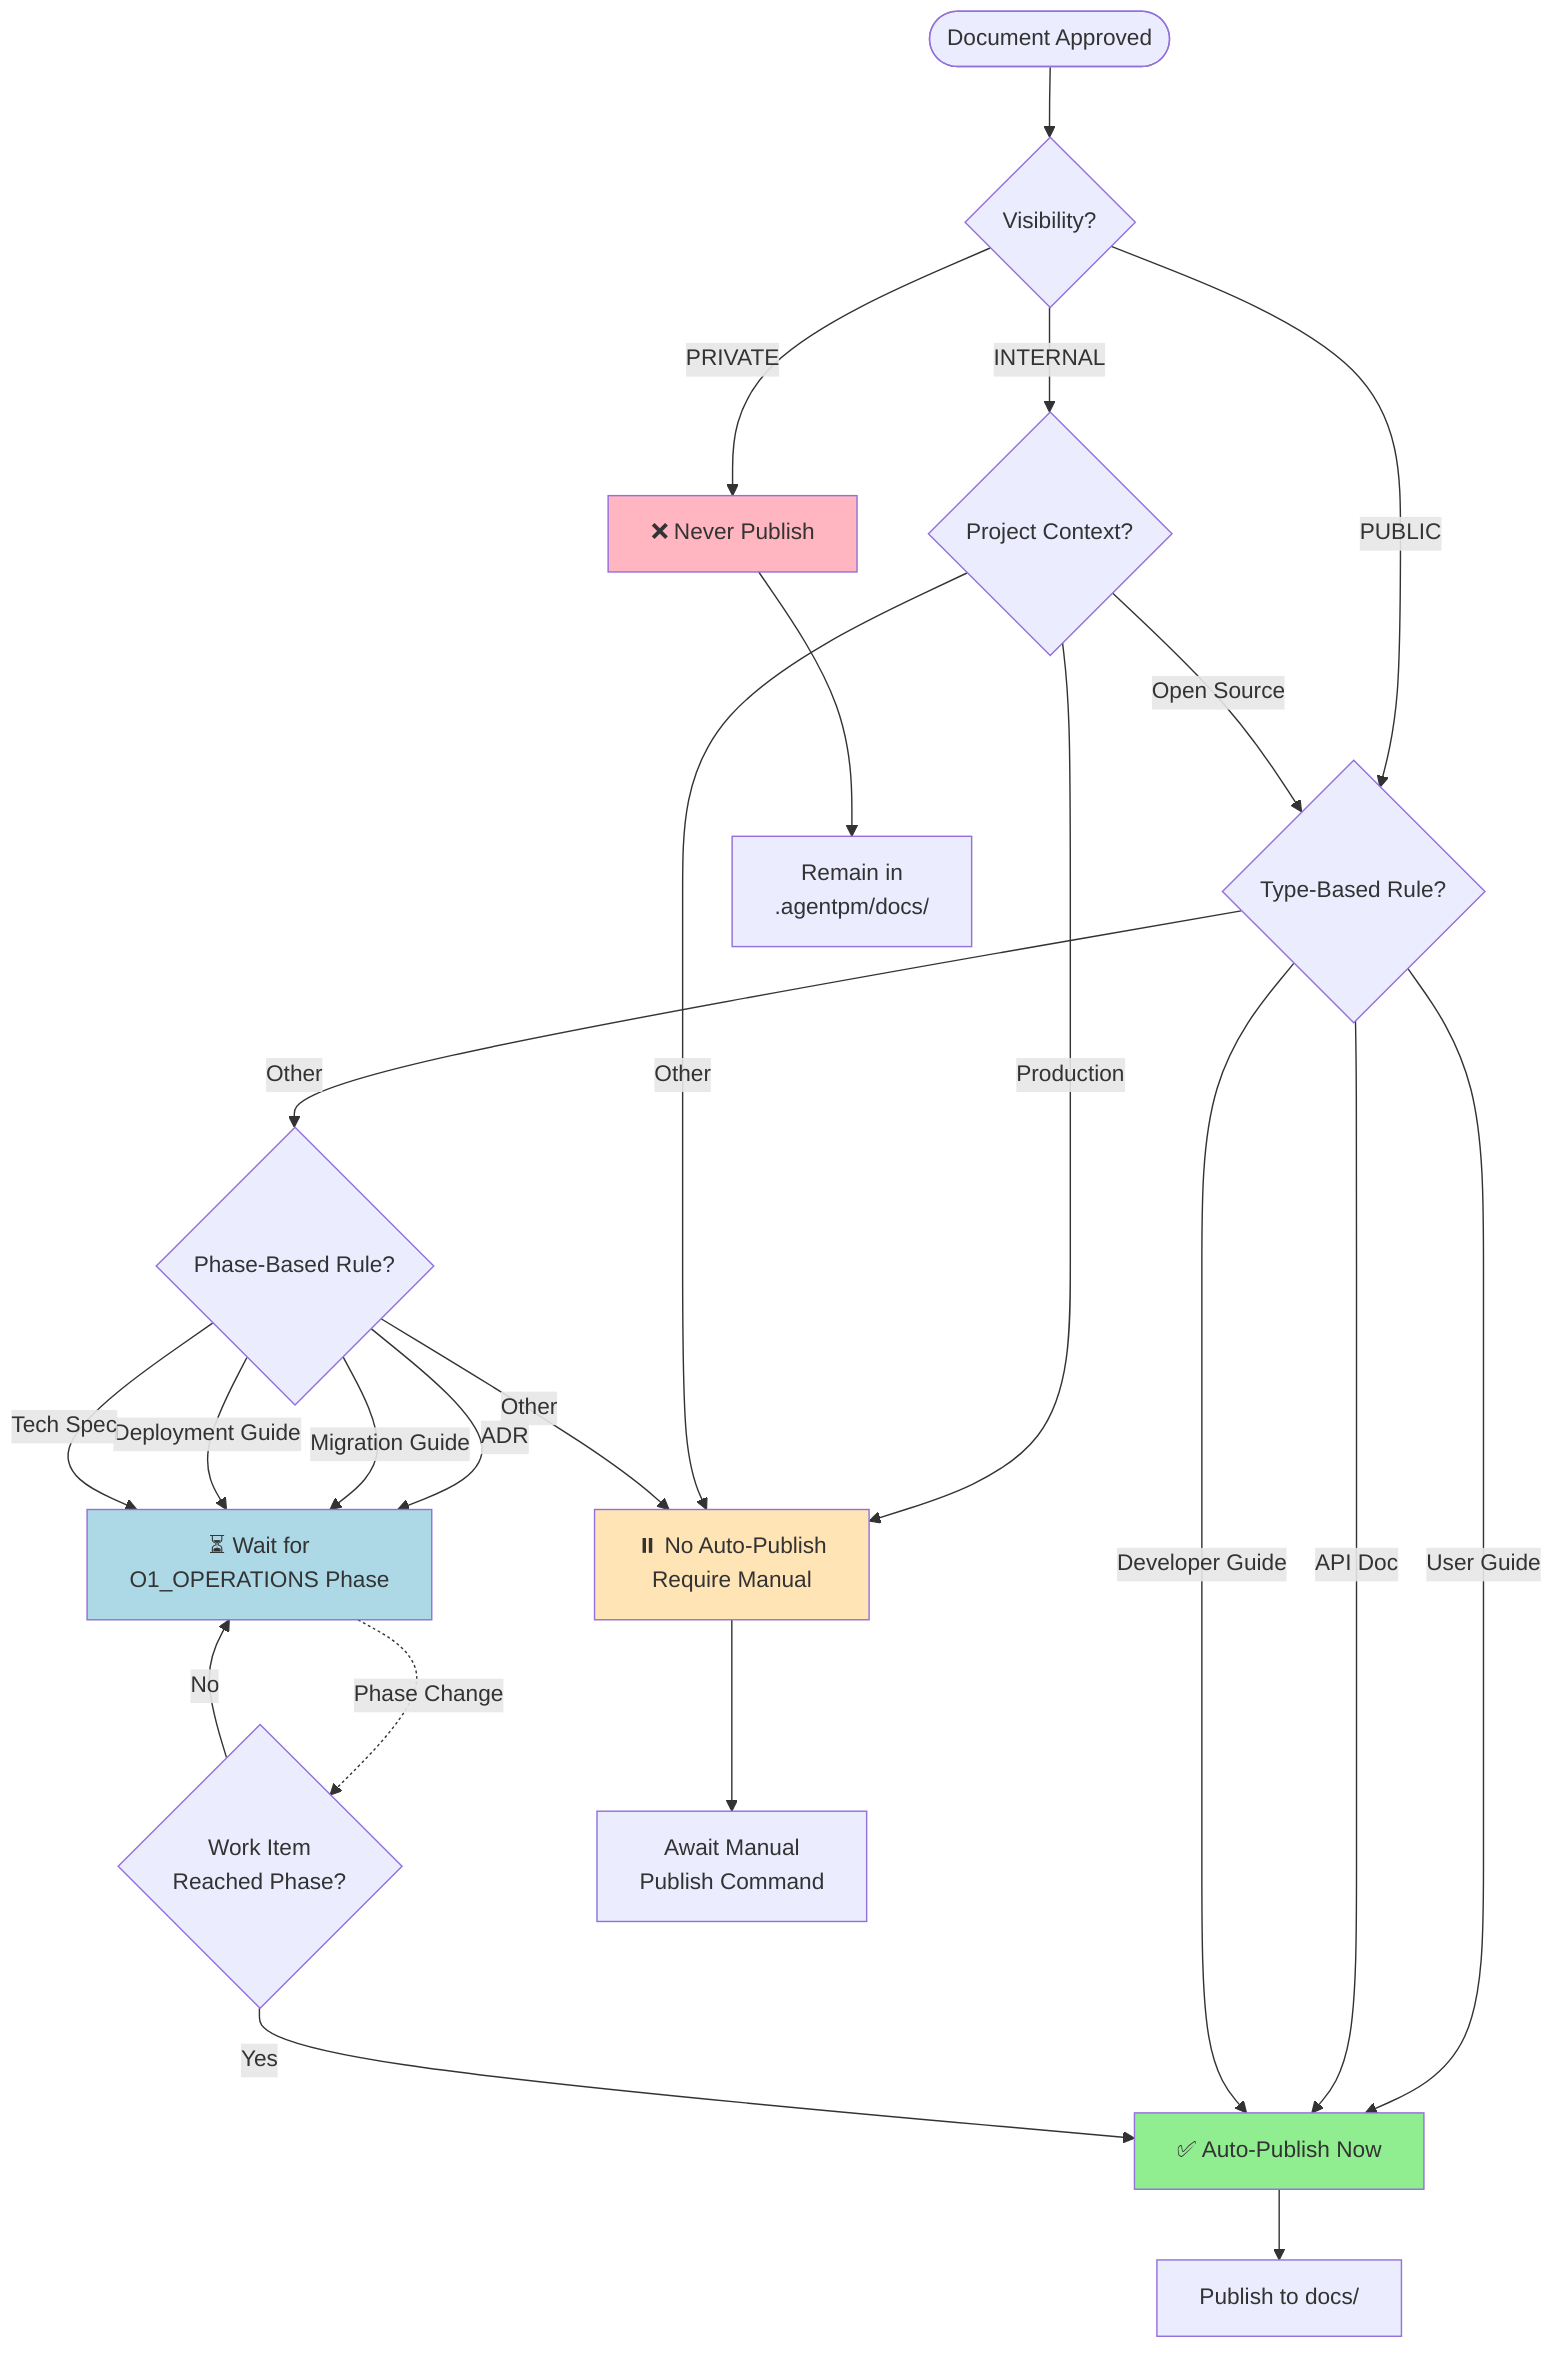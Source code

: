 %% Auto-Publish Decision Tree
%% Determines when documents automatically publish

flowchart TD
    Start([Document Approved]) --> CheckVisibility{Visibility?}

    CheckVisibility -->|PRIVATE| NoPublish[❌ Never Publish]
    CheckVisibility -->|INTERNAL| CheckContext{Project Context?}
    CheckVisibility -->|PUBLIC| CheckTypeRule{Type-Based Rule?}

    CheckContext -->|Open Source| CheckTypeRule
    CheckContext -->|Production| NoAutoPublish[⏸️ No Auto-Publish<br/>Require Manual]
    CheckContext -->|Other| NoAutoPublish

    CheckTypeRule -->|User Guide| AutoPublish[✅ Auto-Publish Now]
    CheckTypeRule -->|API Doc| AutoPublish
    CheckTypeRule -->|Developer Guide| AutoPublish
    CheckTypeRule -->|Other| CheckPhaseRule{Phase-Based Rule?}

    CheckPhaseRule -->|ADR| WaitPhase[⏳ Wait for<br/>O1_OPERATIONS Phase]
    CheckPhaseRule -->|Migration Guide| WaitPhase
    CheckPhaseRule -->|Deployment Guide| WaitPhase
    CheckPhaseRule -->|Tech Spec| WaitPhase
    CheckPhaseRule -->|Other| NoAutoPublish

    WaitPhase -.->|Phase Change| PhaseCheck{Work Item<br/>Reached Phase?}
    PhaseCheck -->|Yes| AutoPublish
    PhaseCheck -->|No| WaitPhase

    AutoPublish --> PublishAction[Publish to docs/]
    NoAutoPublish --> ManualAction[Await Manual<br/>Publish Command]
    NoPublish --> StayPrivate[Remain in<br/>.agentpm/docs/]

    style AutoPublish fill:#90EE90
    style NoPublish fill:#FFB6C1
    style NoAutoPublish fill:#FFE4B5
    style WaitPhase fill:#ADD8E6
